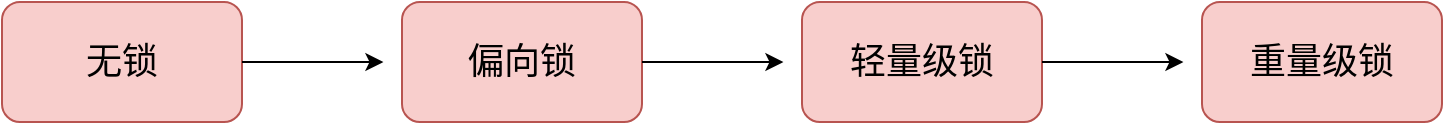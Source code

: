 <mxfile version="13.8.5" type="device"><diagram id="2k2rtwllJHtNbch-Xx5l" name="Page-1"><mxGraphModel dx="1422" dy="706" grid="1" gridSize="10" guides="1" tooltips="1" connect="1" arrows="1" fold="1" page="1" pageScale="1" pageWidth="827" pageHeight="1169" background="#FFFFFF" math="0" shadow="0"><root><mxCell id="0"/><mxCell id="1" parent="0"/><mxCell id="7l6qa7VsugEQIhTxnjeJ-2" value="&lt;font style=&quot;font-size: 18px&quot;&gt;无锁&lt;/font&gt;" style="rounded=1;whiteSpace=wrap;html=1;fillColor=#f8cecc;strokeColor=#b85450;" vertex="1" parent="1"><mxGeometry y="50" width="120" height="60" as="geometry"/></mxCell><mxCell id="7l6qa7VsugEQIhTxnjeJ-3" value="&lt;font style=&quot;font-size: 18px&quot;&gt;偏向锁&lt;/font&gt;" style="rounded=1;whiteSpace=wrap;html=1;fillColor=#f8cecc;strokeColor=#b85450;" vertex="1" parent="1"><mxGeometry x="200" y="50" width="120" height="60" as="geometry"/></mxCell><mxCell id="7l6qa7VsugEQIhTxnjeJ-4" value="&lt;font style=&quot;font-size: 18px&quot;&gt;轻量级锁&lt;/font&gt;" style="rounded=1;whiteSpace=wrap;html=1;fillColor=#f8cecc;strokeColor=#b85450;" vertex="1" parent="1"><mxGeometry x="400" y="50" width="120" height="60" as="geometry"/></mxCell><mxCell id="7l6qa7VsugEQIhTxnjeJ-5" value="&lt;font style=&quot;font-size: 18px&quot;&gt;重量级锁&lt;/font&gt;" style="rounded=1;whiteSpace=wrap;html=1;fillColor=#f8cecc;strokeColor=#b85450;" vertex="1" parent="1"><mxGeometry x="600" y="50" width="120" height="60" as="geometry"/></mxCell><mxCell id="7l6qa7VsugEQIhTxnjeJ-6" value="" style="endArrow=classic;html=1;" edge="1" parent="1" source="7l6qa7VsugEQIhTxnjeJ-2"><mxGeometry width="50" height="50" relative="1" as="geometry"><mxPoint x="120" y="130" as="sourcePoint"/><mxPoint x="190.711" y="80" as="targetPoint"/></mxGeometry></mxCell><mxCell id="7l6qa7VsugEQIhTxnjeJ-7" value="" style="endArrow=classic;html=1;" edge="1" parent="1" source="7l6qa7VsugEQIhTxnjeJ-3"><mxGeometry width="50" height="50" relative="1" as="geometry"><mxPoint x="320" y="130" as="sourcePoint"/><mxPoint x="390.711" y="80" as="targetPoint"/></mxGeometry></mxCell><mxCell id="7l6qa7VsugEQIhTxnjeJ-8" value="" style="endArrow=classic;html=1;" edge="1" parent="1" source="7l6qa7VsugEQIhTxnjeJ-4"><mxGeometry width="50" height="50" relative="1" as="geometry"><mxPoint x="520" y="130" as="sourcePoint"/><mxPoint x="590.711" y="80" as="targetPoint"/></mxGeometry></mxCell></root></mxGraphModel></diagram></mxfile>